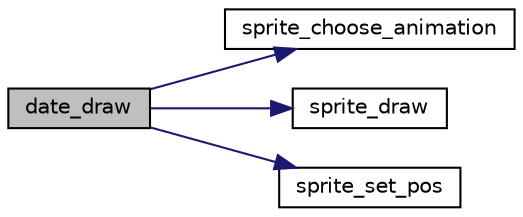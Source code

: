 digraph "date_draw"
{
 // LATEX_PDF_SIZE
  edge [fontname="Helvetica",fontsize="10",labelfontname="Helvetica",labelfontsize="10"];
  node [fontname="Helvetica",fontsize="10",shape=record];
  rankdir="LR";
  Node1 [label="date_draw",height=0.2,width=0.4,color="black", fillcolor="grey75", style="filled", fontcolor="black",tooltip="Draws a given date."];
  Node1 -> Node2 [color="midnightblue",fontsize="10",style="solid",fontname="Helvetica"];
  Node2 [label="sprite_choose_animation",height=0.2,width=0.4,color="black", fillcolor="white", style="filled",URL="$group__sprite.html#gae46aa306a1ae9cf1aa0339c4085840a1",tooltip="Updates sprite animation into the indicated one."];
  Node1 -> Node3 [color="midnightblue",fontsize="10",style="solid",fontname="Helvetica"];
  Node3 [label="sprite_draw",height=0.2,width=0.4,color="black", fillcolor="white", style="filled",URL="$group__sprite.html#ga4550eb78c720c0577782e2f8c373b2eb",tooltip="Draws sprite into double buffer."];
  Node1 -> Node4 [color="midnightblue",fontsize="10",style="solid",fontname="Helvetica"];
  Node4 [label="sprite_set_pos",height=0.2,width=0.4,color="black", fillcolor="white", style="filled",URL="$group__sprite.html#ga147c19d6da7dc2d15fc1a4041f9e7ece",tooltip="Sets sprite position in screen."];
}
